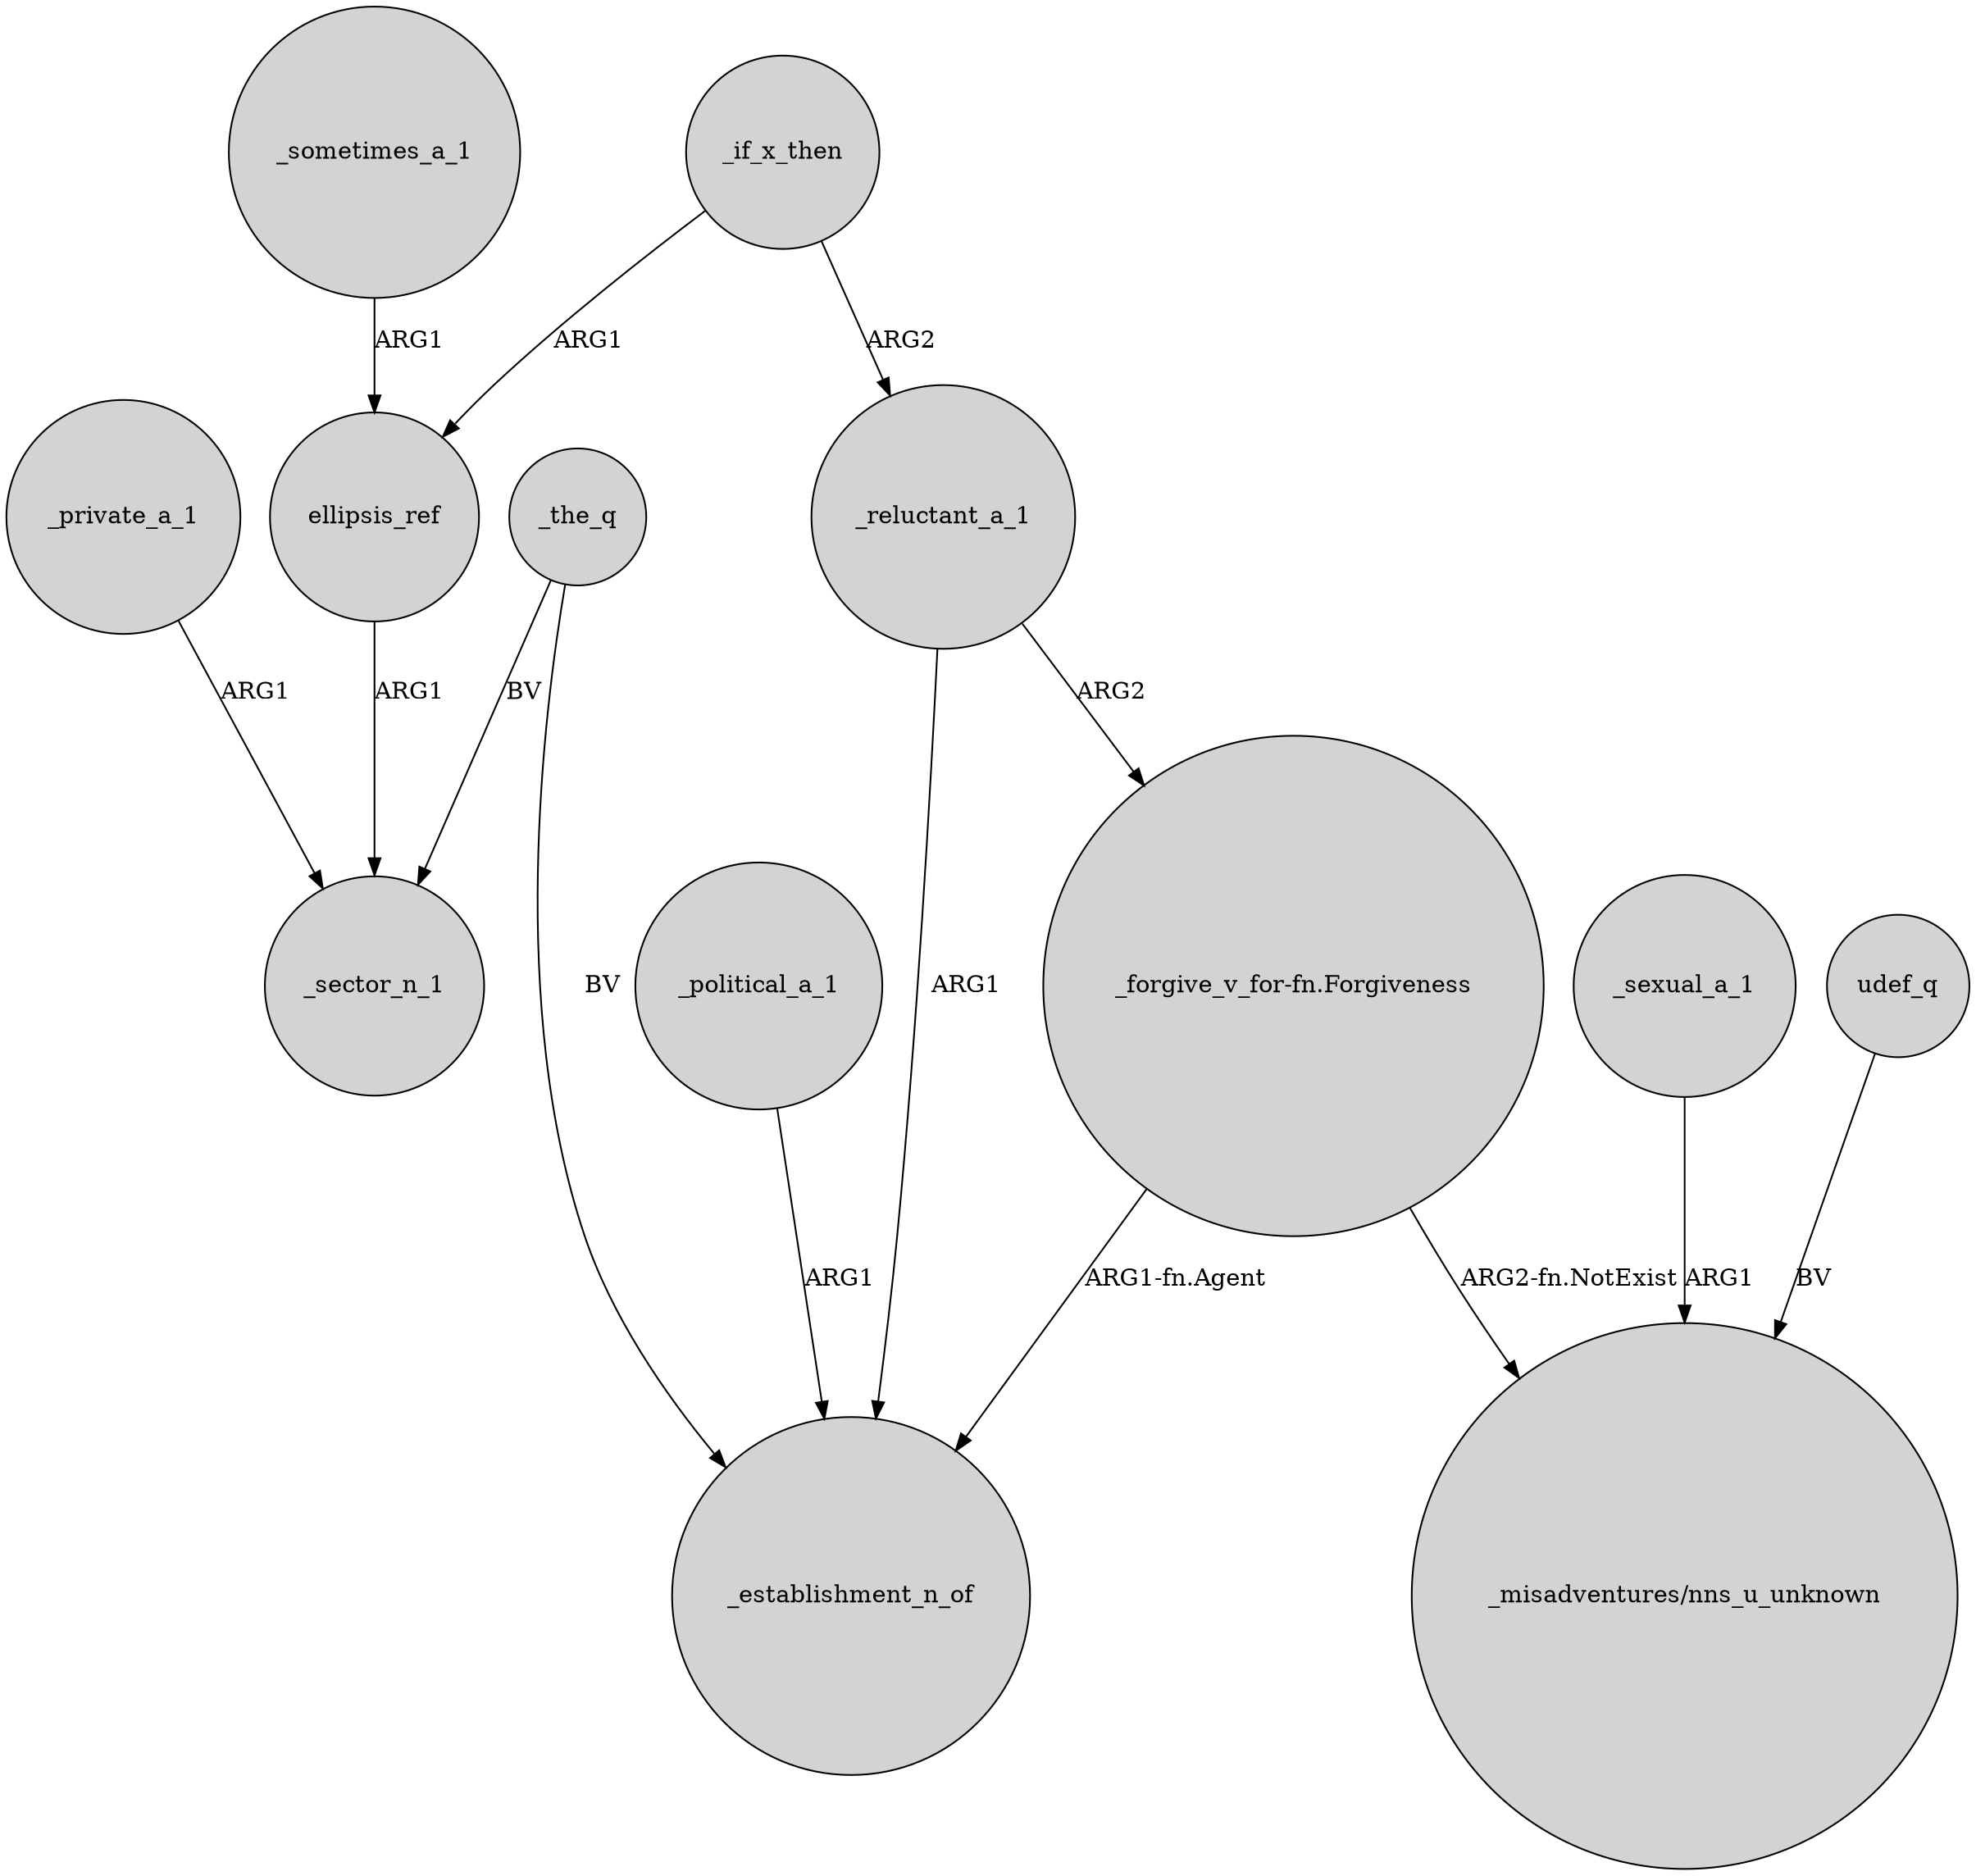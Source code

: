 digraph {
	node [shape=circle style=filled]
	ellipsis_ref -> _sector_n_1 [label=ARG1]
	_reluctant_a_1 -> _establishment_n_of [label=ARG1]
	_the_q -> _establishment_n_of [label=BV]
	_reluctant_a_1 -> "_forgive_v_for-fn.Forgiveness" [label=ARG2]
	_sexual_a_1 -> "_misadventures/nns_u_unknown" [label=ARG1]
	_sometimes_a_1 -> ellipsis_ref [label=ARG1]
	_if_x_then -> ellipsis_ref [label=ARG1]
	_political_a_1 -> _establishment_n_of [label=ARG1]
	"_forgive_v_for-fn.Forgiveness" -> "_misadventures/nns_u_unknown" [label="ARG2-fn.NotExist"]
	udef_q -> "_misadventures/nns_u_unknown" [label=BV]
	_if_x_then -> _reluctant_a_1 [label=ARG2]
	"_forgive_v_for-fn.Forgiveness" -> _establishment_n_of [label="ARG1-fn.Agent"]
	_private_a_1 -> _sector_n_1 [label=ARG1]
	_the_q -> _sector_n_1 [label=BV]
}
